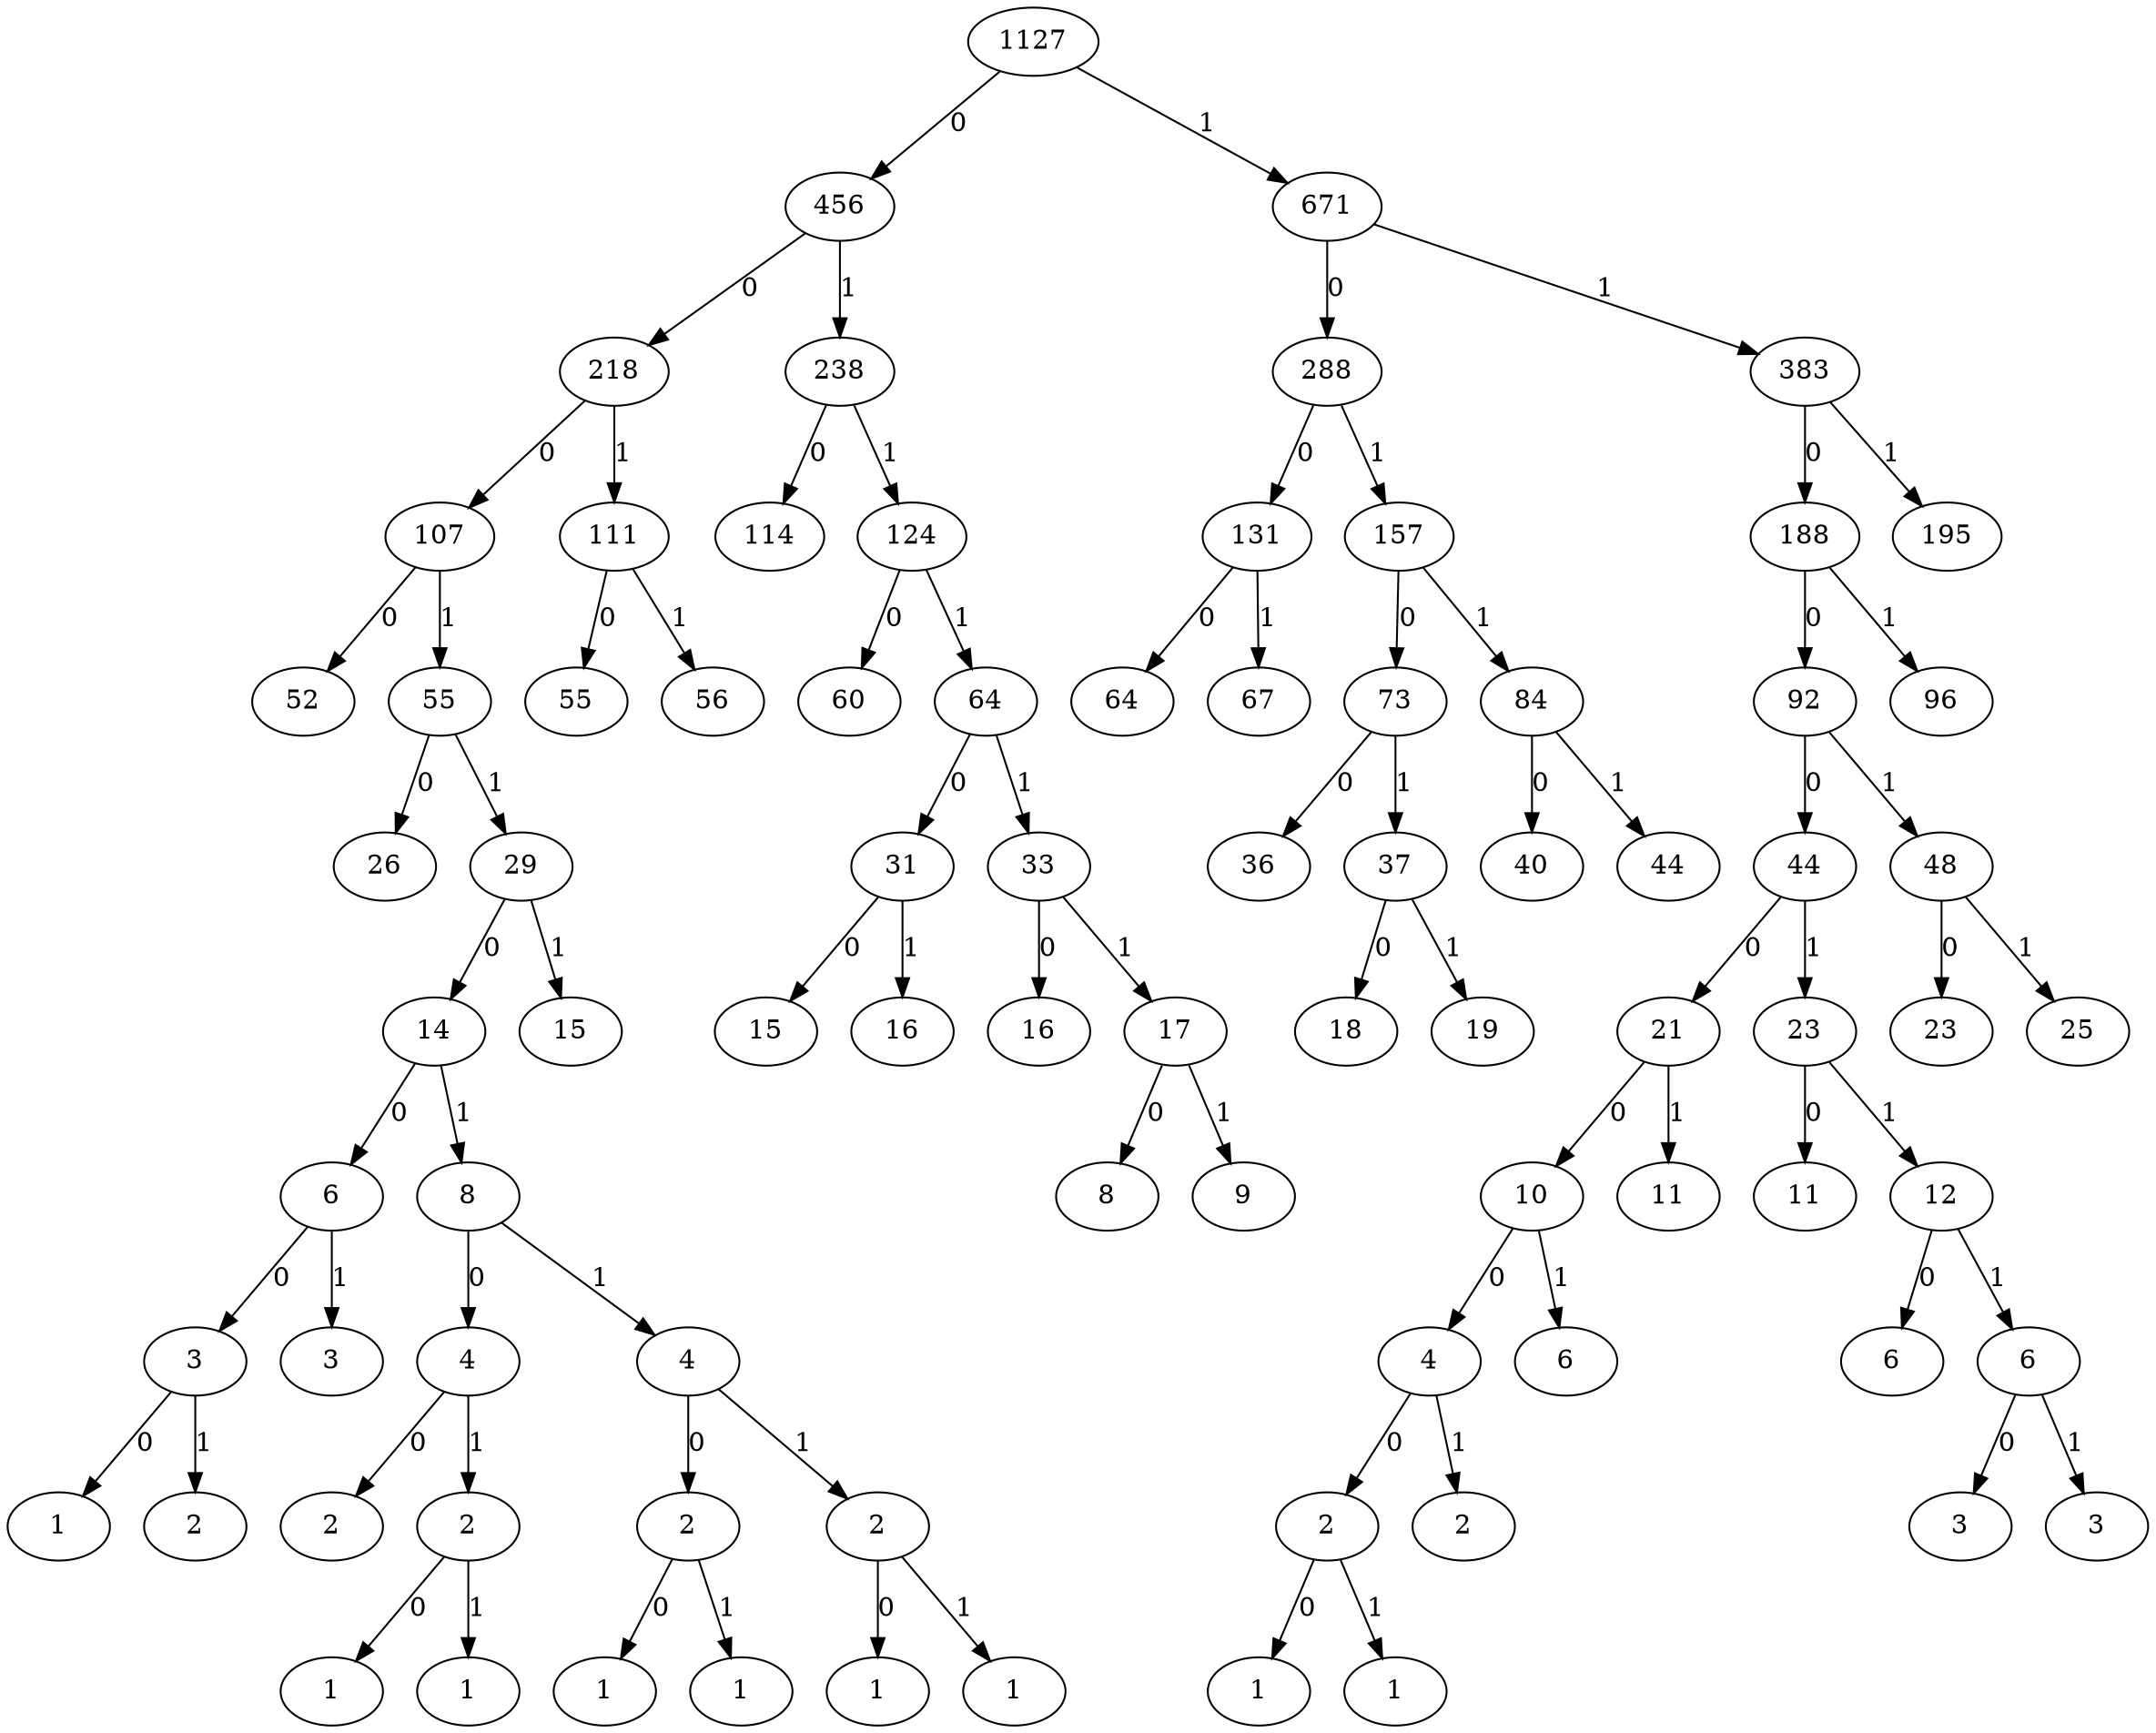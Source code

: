 digraph G {
	2042686877584 [label="1127"];
	2042686877584 -> 2042686878448 [label="0"];
	2042686877584 -> 2042686877616 [label="1"];
	2042686878448 [label="456"];
	2042686878448 -> 2042686877392 [label="0"];
	2042686878448 -> 2042686878416 [label="1"];
	2042686877616 [label="671"];
	2042686877616 -> 2042686877168 [label="0"];
	2042686877616 -> 2042686878000 [label="1"];
	2042686877392 [label="218"];
	2042686877392 -> 2042686878672 [label="0"];
	2042686877392 -> 2042686878576 [label="1"];
	2042686878416 [label="238"];
	2042686878416 -> 2042685578496 [label="0"];
	2042686878416 -> 2042686878128 [label="1"];
	2042686877168 [label="288"];
	2042686877168 -> 2042686877936 [label="0"];
	2042686877168 -> 2042686878608 [label="1"];
	2042686878000 [label="383"];
	2042686878000 -> 2042686877136 [label="0"];
	2042686878000 -> 2042685561200 [label="1"];
	2042686878672 [label="107"];
	2042686878672 -> 2042685578880 [label="0"];
	2042686878672 -> 2042686877328 [label="1"];
	2042686878576 [label="111"];
	2042686878576 -> 2042685578944 [label="0"];
	2042686878576 -> 2042685578784 [label="1"];
	2042685578496 [label="114"];
	2042686878128 [label="124"];
	2042686878128 -> 2042685579008 [label="0"];
	2042686878128 -> 2042686878544 [label="1"];
	2042686877936 [label="131"];
	2042686877936 -> 2042685578656 [label="0"];
	2042686877936 -> 2042685579296 [label="1"];
	2042686878608 [label="157"];
	2042686878608 -> 2042686877360 [label="0"];
	2042686878608 -> 2042686877552 [label="1"];
	2042686877136 [label="188"];
	2042686877136 -> 2042686877872 [label="0"];
	2042686877136 -> 2042685578912 [label="1"];
	2042685561200 [label="195"];
	2042685578880 [label="52"];
	2042686877328 [label="55"];
	2042686877328 -> 2042685578528 [label="0"];
	2042686877328 -> 2042686878512 [label="1"];
	2042685578944 [label="55"];
	2042685578784 [label="56"];
	2042685579008 [label="60"];
	2042686878544 [label="64"];
	2042686878544 -> 2042686878800 [label="0"];
	2042686878544 -> 2042686878256 [label="1"];
	2042685578656 [label="64"];
	2042685579296 [label="67"];
	2042686877360 [label="73"];
	2042686877360 -> 2042685578752 [label="0"];
	2042686877360 -> 2042686877424 [label="1"];
	2042686877552 [label="84"];
	2042686877552 -> 2042685578624 [label="0"];
	2042686877552 -> 2042685579136 [label="1"];
	2042686877872 [label="92"];
	2042686877872 -> 2042686878224 [label="0"];
	2042686877872 -> 2042686876976 [label="1"];
	2042685578912 [label="96"];
	2042685578528 [label="26"];
	2042686878512 [label="29"];
	2042686878512 -> 2042686876912 [label="0"];
	2042686878512 -> 2042685578688 [label="1"];
	2042686878800 [label="31"];
	2042686878800 -> 2042685579232 [label="0"];
	2042686878800 -> 2042685560240 [label="1"];
	2042686878256 [label="33"];
	2042686878256 -> 2042685579168 [label="0"];
	2042686878256 -> 2042686878736 [label="1"];
	2042685578752 [label="36"];
	2042686877424 [label="37"];
	2042686877424 -> 2042685561264 [label="0"];
	2042686877424 -> 2042685578560 [label="1"];
	2042685578624 [label="40"];
	2042685579136 [label="44"];
	2042686878224 [label="44"];
	2042686878224 -> 2042686877264 [label="0"];
	2042686878224 -> 2042686876944 [label="1"];
	2042686876976 [label="48"];
	2042686876976 -> 2042685578464 [label="0"];
	2042686876976 -> 2042685579040 [label="1"];
	2042686876912 [label="14"];
	2042686876912 -> 2042686877104 [label="0"];
	2042686876912 -> 2042686877488 [label="1"];
	2042685578688 [label="15"];
	2042685579232 [label="15"];
	2042685560240 [label="16"];
	2042685579168 [label="16"];
	2042686878736 [label="17"];
	2042686878736 -> 2042685579104 [label="0"];
	2042686878736 -> 2042685579072 [label="1"];
	2042685561264 [label="18"];
	2042685578560 [label="19"];
	2042686877264 [label="21"];
	2042686877264 -> 2042686878640 [label="0"];
	2042686877264 -> 2042685578720 [label="1"];
	2042686876944 [label="23"];
	2042686876944 -> 2042685578816 [label="0"];
	2042686876944 -> 2042686878384 [label="1"];
	2042685578464 [label="23"];
	2042685579040 [label="25"];
	2042686877104 [label="6"];
	2042686877104 -> 2042686878288 [label="0"];
	2042686877104 -> 2042685578592 [label="1"];
	2042686877488 [label="8"];
	2042686877488 -> 2042686877520 [label="0"];
	2042686877488 -> 2042686878096 [label="1"];
	2042685579104 [label="8"];
	2042685579072 [label="9"];
	2042686878640 [label="10"];
	2042686878640 -> 2042686878768 [label="0"];
	2042686878640 -> 2042685583072 [label="1"];
	2042685578720 [label="11"];
	2042685578816 [label="11"];
	2042686878384 [label="12"];
	2042686878384 -> 2042685561296 [label="0"];
	2042686878384 -> 2042686878320 [label="1"];
	2042686878288 [label="3"];
	2042686878288 -> 2042685578848 [label="0"];
	2042686878288 -> 2042685578320 [label="1"];
	2042685578592 [label="3"];
	2042686877520 [label="4"];
	2042686877520 -> 2042685579264 [label="0"];
	2042686877520 -> 2042686878832 [label="1"];
	2042686878096 [label="4"];
	2042686878096 -> 2042686877456 [label="0"];
	2042686878096 -> 2042686877296 [label="1"];
	2042686878768 [label="4"];
	2042686878768 -> 2042686878704 [label="0"];
	2042686878768 -> 2042685578976 [label="1"];
	2042685583072 [label="6"];
	2042685561296 [label="6"];
	2042686878320 [label="6"];
	2042686878320 -> 2042685579360 [label="0"];
	2042686878320 -> 2042685579200 [label="1"];
	2042685578848 [label="1"];
	2042685578320 [label="2"];
	2042685579264 [label="2"];
	2042686878832 [label="2"];
	2042686878832 -> 2042685561168 [label="0"];
	2042686878832 -> 2042685578352 [label="1"];
	2042686877456 [label="2"];
	2042686877456 -> 2042685579328 [label="0"];
	2042686877456 -> 2042685561232 [label="1"];
	2042686877296 [label="2"];
	2042686877296 -> 2042685582992 [label="0"];
	2042686877296 -> 2042685583024 [label="1"];
	2042686878704 [label="2"];
	2042686878704 -> 2042685583104 [label="0"];
	2042686878704 -> 2042685583136 [label="1"];
	2042685578976 [label="2"];
	2042685579360 [label="3"];
	2042685579200 [label="3"];
	2042685561168 [label="1"];
	2042685578352 [label="1"];
	2042685579328 [label="1"];
	2042685561232 [label="1"];
	2042685582992 [label="1"];
	2042685583024 [label="1"];
	2042685583104 [label="1"];
	2042685583136 [label="1"];
}
